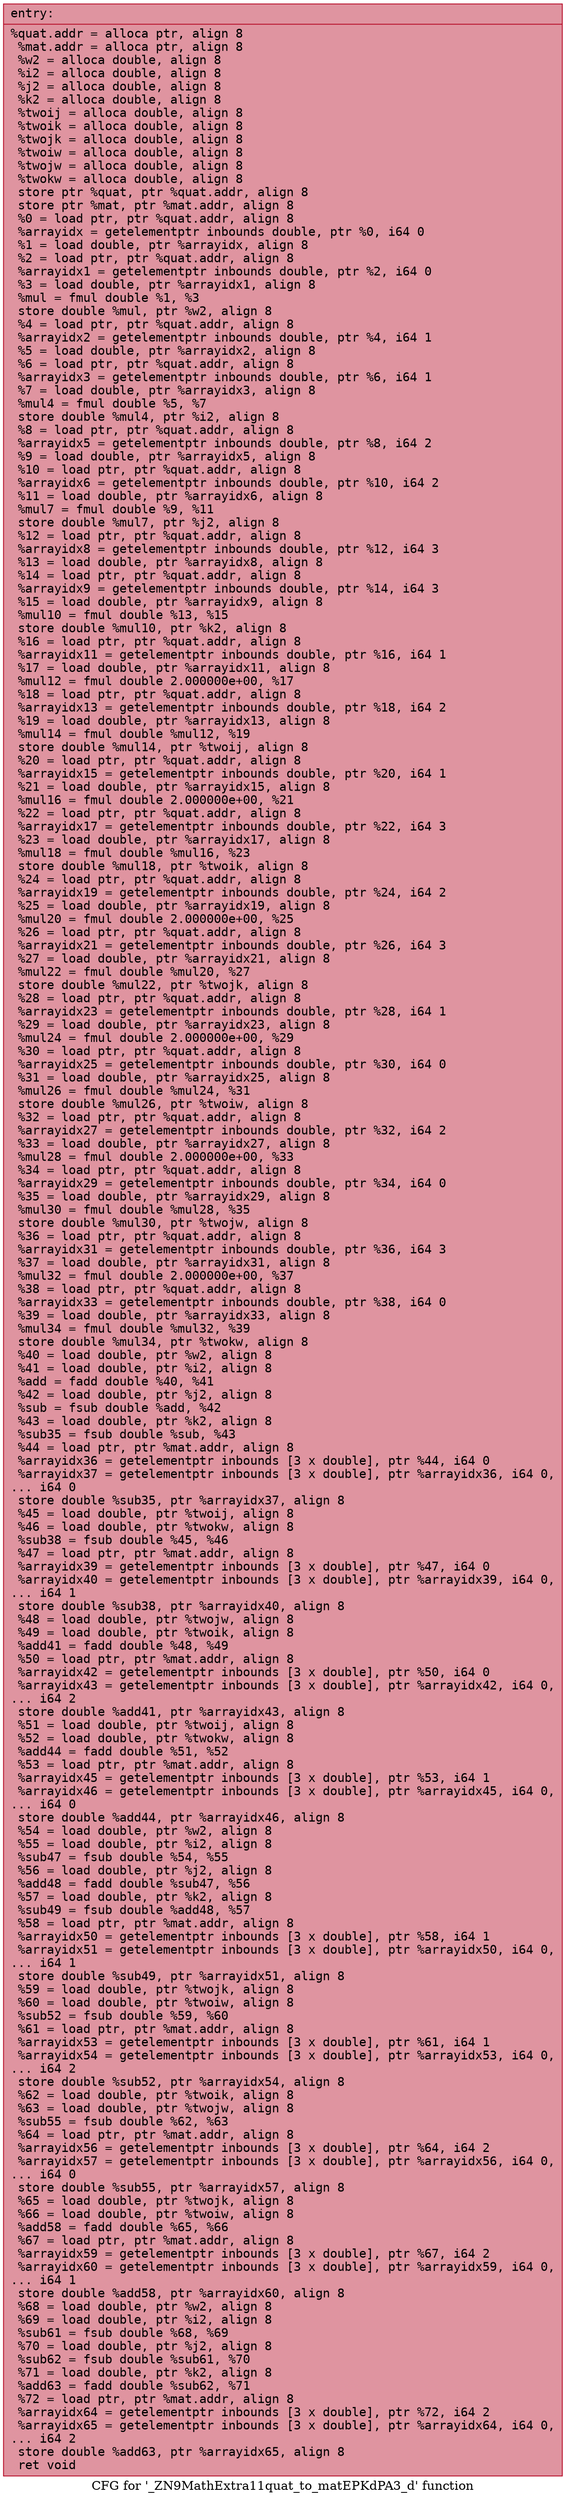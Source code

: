 digraph "CFG for '_ZN9MathExtra11quat_to_matEPKdPA3_d' function" {
	label="CFG for '_ZN9MathExtra11quat_to_matEPKdPA3_d' function";

	Node0x5583735e50b0 [shape=record,color="#b70d28ff", style=filled, fillcolor="#b70d2870" fontname="Courier",label="{entry:\l|  %quat.addr = alloca ptr, align 8\l  %mat.addr = alloca ptr, align 8\l  %w2 = alloca double, align 8\l  %i2 = alloca double, align 8\l  %j2 = alloca double, align 8\l  %k2 = alloca double, align 8\l  %twoij = alloca double, align 8\l  %twoik = alloca double, align 8\l  %twojk = alloca double, align 8\l  %twoiw = alloca double, align 8\l  %twojw = alloca double, align 8\l  %twokw = alloca double, align 8\l  store ptr %quat, ptr %quat.addr, align 8\l  store ptr %mat, ptr %mat.addr, align 8\l  %0 = load ptr, ptr %quat.addr, align 8\l  %arrayidx = getelementptr inbounds double, ptr %0, i64 0\l  %1 = load double, ptr %arrayidx, align 8\l  %2 = load ptr, ptr %quat.addr, align 8\l  %arrayidx1 = getelementptr inbounds double, ptr %2, i64 0\l  %3 = load double, ptr %arrayidx1, align 8\l  %mul = fmul double %1, %3\l  store double %mul, ptr %w2, align 8\l  %4 = load ptr, ptr %quat.addr, align 8\l  %arrayidx2 = getelementptr inbounds double, ptr %4, i64 1\l  %5 = load double, ptr %arrayidx2, align 8\l  %6 = load ptr, ptr %quat.addr, align 8\l  %arrayidx3 = getelementptr inbounds double, ptr %6, i64 1\l  %7 = load double, ptr %arrayidx3, align 8\l  %mul4 = fmul double %5, %7\l  store double %mul4, ptr %i2, align 8\l  %8 = load ptr, ptr %quat.addr, align 8\l  %arrayidx5 = getelementptr inbounds double, ptr %8, i64 2\l  %9 = load double, ptr %arrayidx5, align 8\l  %10 = load ptr, ptr %quat.addr, align 8\l  %arrayidx6 = getelementptr inbounds double, ptr %10, i64 2\l  %11 = load double, ptr %arrayidx6, align 8\l  %mul7 = fmul double %9, %11\l  store double %mul7, ptr %j2, align 8\l  %12 = load ptr, ptr %quat.addr, align 8\l  %arrayidx8 = getelementptr inbounds double, ptr %12, i64 3\l  %13 = load double, ptr %arrayidx8, align 8\l  %14 = load ptr, ptr %quat.addr, align 8\l  %arrayidx9 = getelementptr inbounds double, ptr %14, i64 3\l  %15 = load double, ptr %arrayidx9, align 8\l  %mul10 = fmul double %13, %15\l  store double %mul10, ptr %k2, align 8\l  %16 = load ptr, ptr %quat.addr, align 8\l  %arrayidx11 = getelementptr inbounds double, ptr %16, i64 1\l  %17 = load double, ptr %arrayidx11, align 8\l  %mul12 = fmul double 2.000000e+00, %17\l  %18 = load ptr, ptr %quat.addr, align 8\l  %arrayidx13 = getelementptr inbounds double, ptr %18, i64 2\l  %19 = load double, ptr %arrayidx13, align 8\l  %mul14 = fmul double %mul12, %19\l  store double %mul14, ptr %twoij, align 8\l  %20 = load ptr, ptr %quat.addr, align 8\l  %arrayidx15 = getelementptr inbounds double, ptr %20, i64 1\l  %21 = load double, ptr %arrayidx15, align 8\l  %mul16 = fmul double 2.000000e+00, %21\l  %22 = load ptr, ptr %quat.addr, align 8\l  %arrayidx17 = getelementptr inbounds double, ptr %22, i64 3\l  %23 = load double, ptr %arrayidx17, align 8\l  %mul18 = fmul double %mul16, %23\l  store double %mul18, ptr %twoik, align 8\l  %24 = load ptr, ptr %quat.addr, align 8\l  %arrayidx19 = getelementptr inbounds double, ptr %24, i64 2\l  %25 = load double, ptr %arrayidx19, align 8\l  %mul20 = fmul double 2.000000e+00, %25\l  %26 = load ptr, ptr %quat.addr, align 8\l  %arrayidx21 = getelementptr inbounds double, ptr %26, i64 3\l  %27 = load double, ptr %arrayidx21, align 8\l  %mul22 = fmul double %mul20, %27\l  store double %mul22, ptr %twojk, align 8\l  %28 = load ptr, ptr %quat.addr, align 8\l  %arrayidx23 = getelementptr inbounds double, ptr %28, i64 1\l  %29 = load double, ptr %arrayidx23, align 8\l  %mul24 = fmul double 2.000000e+00, %29\l  %30 = load ptr, ptr %quat.addr, align 8\l  %arrayidx25 = getelementptr inbounds double, ptr %30, i64 0\l  %31 = load double, ptr %arrayidx25, align 8\l  %mul26 = fmul double %mul24, %31\l  store double %mul26, ptr %twoiw, align 8\l  %32 = load ptr, ptr %quat.addr, align 8\l  %arrayidx27 = getelementptr inbounds double, ptr %32, i64 2\l  %33 = load double, ptr %arrayidx27, align 8\l  %mul28 = fmul double 2.000000e+00, %33\l  %34 = load ptr, ptr %quat.addr, align 8\l  %arrayidx29 = getelementptr inbounds double, ptr %34, i64 0\l  %35 = load double, ptr %arrayidx29, align 8\l  %mul30 = fmul double %mul28, %35\l  store double %mul30, ptr %twojw, align 8\l  %36 = load ptr, ptr %quat.addr, align 8\l  %arrayidx31 = getelementptr inbounds double, ptr %36, i64 3\l  %37 = load double, ptr %arrayidx31, align 8\l  %mul32 = fmul double 2.000000e+00, %37\l  %38 = load ptr, ptr %quat.addr, align 8\l  %arrayidx33 = getelementptr inbounds double, ptr %38, i64 0\l  %39 = load double, ptr %arrayidx33, align 8\l  %mul34 = fmul double %mul32, %39\l  store double %mul34, ptr %twokw, align 8\l  %40 = load double, ptr %w2, align 8\l  %41 = load double, ptr %i2, align 8\l  %add = fadd double %40, %41\l  %42 = load double, ptr %j2, align 8\l  %sub = fsub double %add, %42\l  %43 = load double, ptr %k2, align 8\l  %sub35 = fsub double %sub, %43\l  %44 = load ptr, ptr %mat.addr, align 8\l  %arrayidx36 = getelementptr inbounds [3 x double], ptr %44, i64 0\l  %arrayidx37 = getelementptr inbounds [3 x double], ptr %arrayidx36, i64 0,\l... i64 0\l  store double %sub35, ptr %arrayidx37, align 8\l  %45 = load double, ptr %twoij, align 8\l  %46 = load double, ptr %twokw, align 8\l  %sub38 = fsub double %45, %46\l  %47 = load ptr, ptr %mat.addr, align 8\l  %arrayidx39 = getelementptr inbounds [3 x double], ptr %47, i64 0\l  %arrayidx40 = getelementptr inbounds [3 x double], ptr %arrayidx39, i64 0,\l... i64 1\l  store double %sub38, ptr %arrayidx40, align 8\l  %48 = load double, ptr %twojw, align 8\l  %49 = load double, ptr %twoik, align 8\l  %add41 = fadd double %48, %49\l  %50 = load ptr, ptr %mat.addr, align 8\l  %arrayidx42 = getelementptr inbounds [3 x double], ptr %50, i64 0\l  %arrayidx43 = getelementptr inbounds [3 x double], ptr %arrayidx42, i64 0,\l... i64 2\l  store double %add41, ptr %arrayidx43, align 8\l  %51 = load double, ptr %twoij, align 8\l  %52 = load double, ptr %twokw, align 8\l  %add44 = fadd double %51, %52\l  %53 = load ptr, ptr %mat.addr, align 8\l  %arrayidx45 = getelementptr inbounds [3 x double], ptr %53, i64 1\l  %arrayidx46 = getelementptr inbounds [3 x double], ptr %arrayidx45, i64 0,\l... i64 0\l  store double %add44, ptr %arrayidx46, align 8\l  %54 = load double, ptr %w2, align 8\l  %55 = load double, ptr %i2, align 8\l  %sub47 = fsub double %54, %55\l  %56 = load double, ptr %j2, align 8\l  %add48 = fadd double %sub47, %56\l  %57 = load double, ptr %k2, align 8\l  %sub49 = fsub double %add48, %57\l  %58 = load ptr, ptr %mat.addr, align 8\l  %arrayidx50 = getelementptr inbounds [3 x double], ptr %58, i64 1\l  %arrayidx51 = getelementptr inbounds [3 x double], ptr %arrayidx50, i64 0,\l... i64 1\l  store double %sub49, ptr %arrayidx51, align 8\l  %59 = load double, ptr %twojk, align 8\l  %60 = load double, ptr %twoiw, align 8\l  %sub52 = fsub double %59, %60\l  %61 = load ptr, ptr %mat.addr, align 8\l  %arrayidx53 = getelementptr inbounds [3 x double], ptr %61, i64 1\l  %arrayidx54 = getelementptr inbounds [3 x double], ptr %arrayidx53, i64 0,\l... i64 2\l  store double %sub52, ptr %arrayidx54, align 8\l  %62 = load double, ptr %twoik, align 8\l  %63 = load double, ptr %twojw, align 8\l  %sub55 = fsub double %62, %63\l  %64 = load ptr, ptr %mat.addr, align 8\l  %arrayidx56 = getelementptr inbounds [3 x double], ptr %64, i64 2\l  %arrayidx57 = getelementptr inbounds [3 x double], ptr %arrayidx56, i64 0,\l... i64 0\l  store double %sub55, ptr %arrayidx57, align 8\l  %65 = load double, ptr %twojk, align 8\l  %66 = load double, ptr %twoiw, align 8\l  %add58 = fadd double %65, %66\l  %67 = load ptr, ptr %mat.addr, align 8\l  %arrayidx59 = getelementptr inbounds [3 x double], ptr %67, i64 2\l  %arrayidx60 = getelementptr inbounds [3 x double], ptr %arrayidx59, i64 0,\l... i64 1\l  store double %add58, ptr %arrayidx60, align 8\l  %68 = load double, ptr %w2, align 8\l  %69 = load double, ptr %i2, align 8\l  %sub61 = fsub double %68, %69\l  %70 = load double, ptr %j2, align 8\l  %sub62 = fsub double %sub61, %70\l  %71 = load double, ptr %k2, align 8\l  %add63 = fadd double %sub62, %71\l  %72 = load ptr, ptr %mat.addr, align 8\l  %arrayidx64 = getelementptr inbounds [3 x double], ptr %72, i64 2\l  %arrayidx65 = getelementptr inbounds [3 x double], ptr %arrayidx64, i64 0,\l... i64 2\l  store double %add63, ptr %arrayidx65, align 8\l  ret void\l}"];
}
